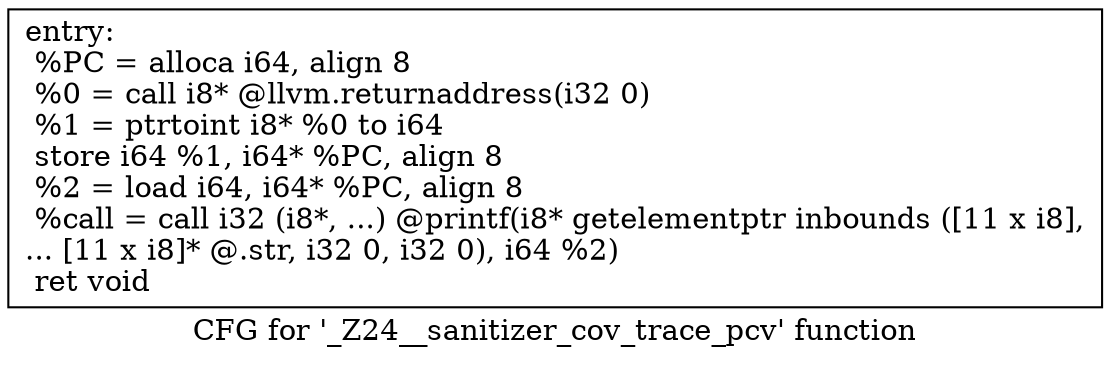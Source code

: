 digraph "CFG for '_Z24__sanitizer_cov_trace_pcv' function" {
	label="CFG for '_Z24__sanitizer_cov_trace_pcv' function";

	Node0x5a295f0 [shape=record,label="{entry:\l  %PC = alloca i64, align 8\l  %0 = call i8* @llvm.returnaddress(i32 0)\l  %1 = ptrtoint i8* %0 to i64\l  store i64 %1, i64* %PC, align 8\l  %2 = load i64, i64* %PC, align 8\l  %call = call i32 (i8*, ...) @printf(i8* getelementptr inbounds ([11 x i8],\l... [11 x i8]* @.str, i32 0, i32 0), i64 %2)\l  ret void\l}"];
}
